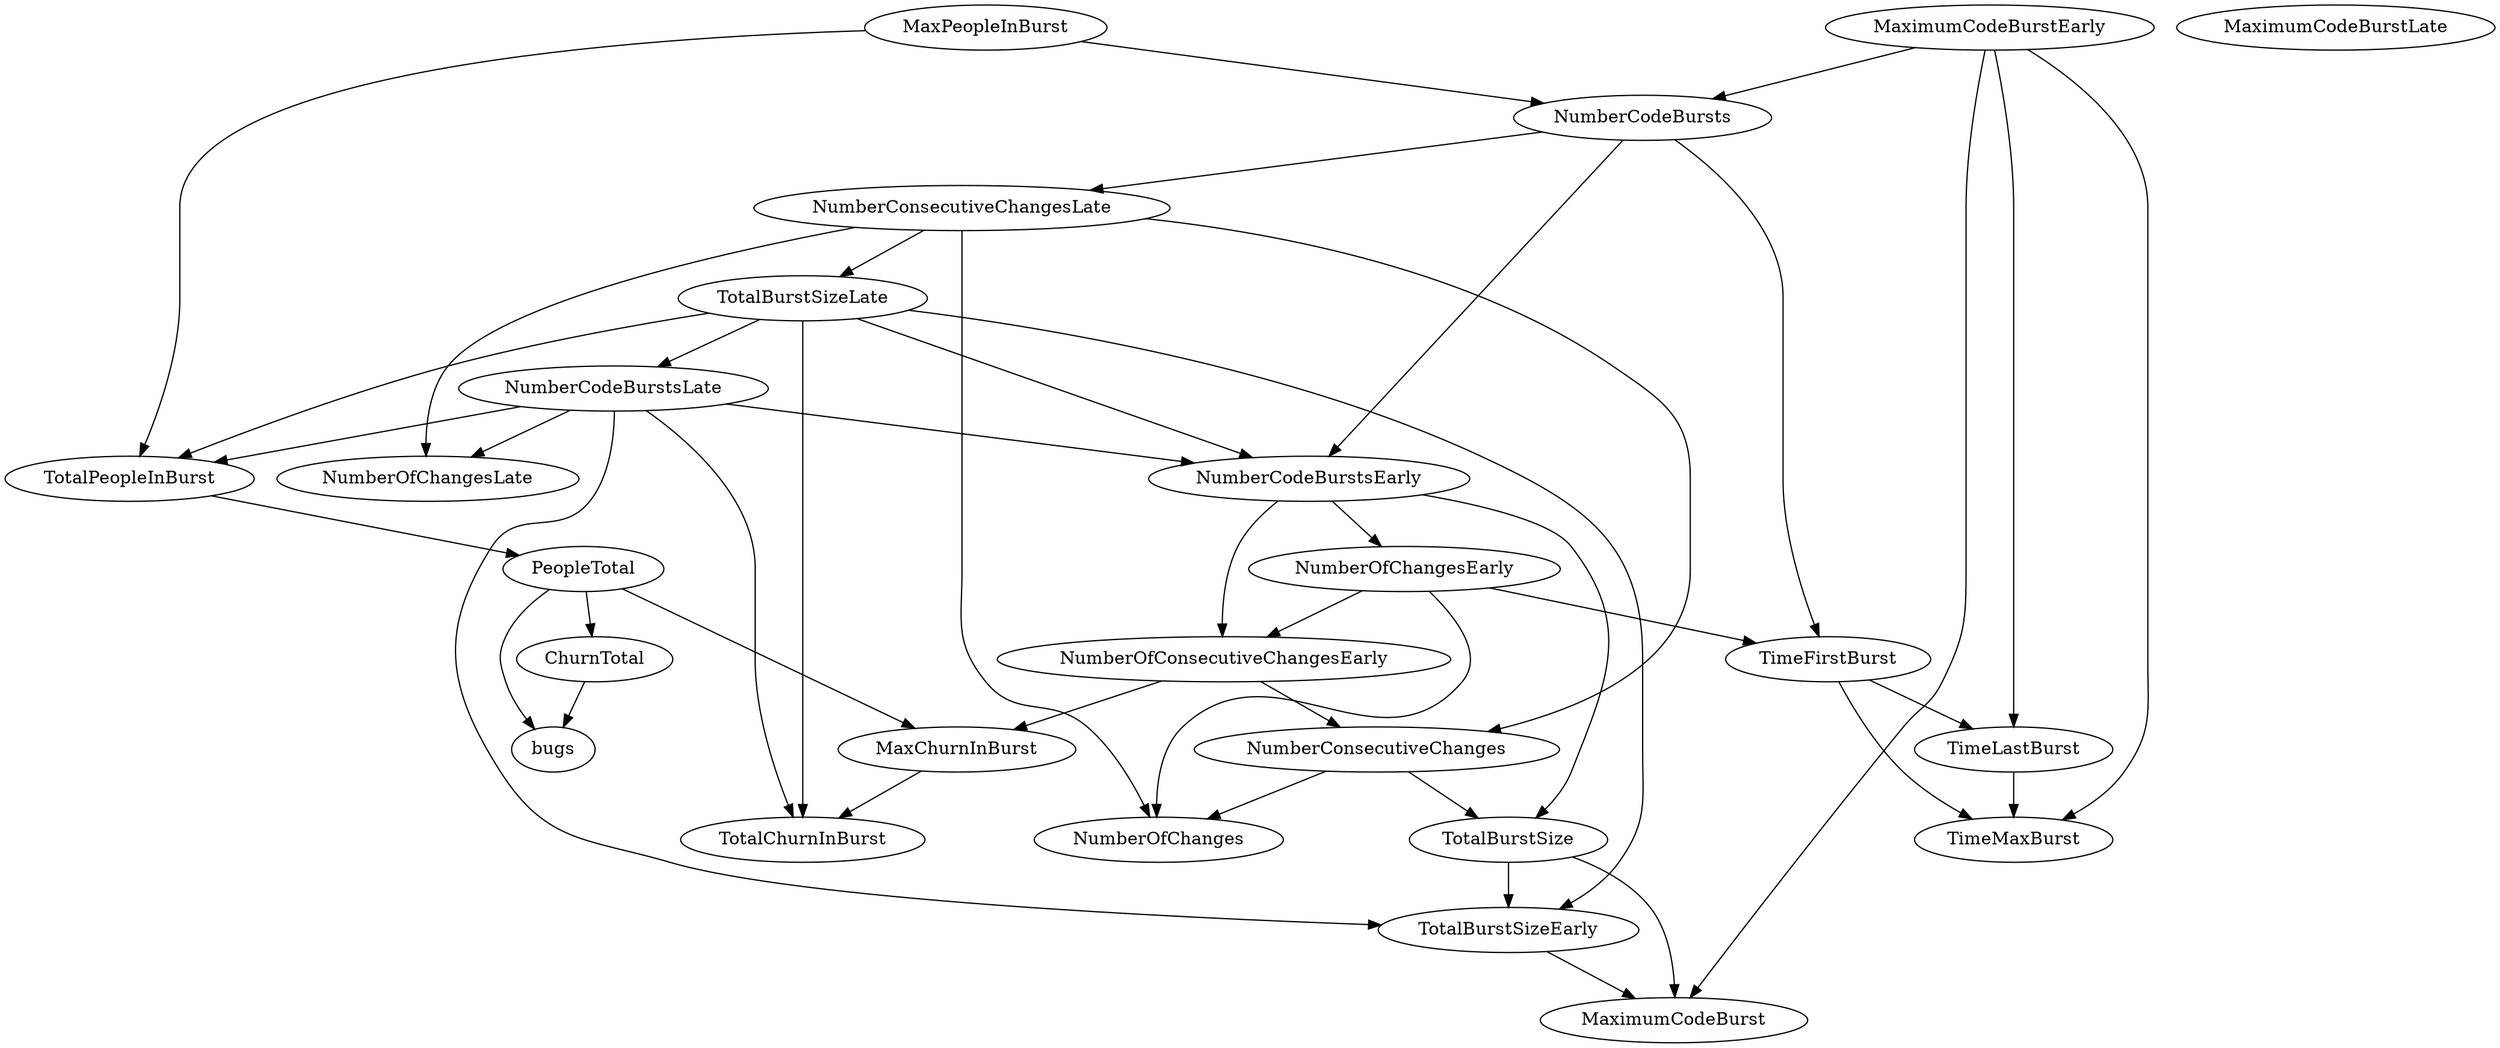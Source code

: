 digraph {
   TotalPeopleInBurst;
   MaximumCodeBurstLate;
   NumberOfChanges;
   MaxPeopleInBurst;
   TotalBurstSizeLate;
   NumberCodeBurstsLate;
   NumberOfChangesLate;
   NumberOfChangesEarly;
   MaxChurnInBurst;
   MaximumCodeBurstEarly;
   NumberCodeBurstsEarly;
   TimeFirstBurst;
   TotalChurnInBurst;
   ChurnTotal;
   MaximumCodeBurst;
   NumberOfConsecutiveChangesEarly;
   NumberConsecutiveChangesLate;
   TotalBurstSizeEarly;
   TotalBurstSize;
   TimeMaxBurst;
   NumberConsecutiveChanges;
   TimeLastBurst;
   NumberCodeBursts;
   PeopleTotal;
   bugs;
   TotalPeopleInBurst -> PeopleTotal;
   MaxPeopleInBurst -> TotalPeopleInBurst;
   MaxPeopleInBurst -> NumberCodeBursts;
   TotalBurstSizeLate -> TotalPeopleInBurst;
   TotalBurstSizeLate -> NumberCodeBurstsLate;
   TotalBurstSizeLate -> NumberCodeBurstsEarly;
   TotalBurstSizeLate -> TotalChurnInBurst;
   TotalBurstSizeLate -> TotalBurstSizeEarly;
   NumberCodeBurstsLate -> TotalPeopleInBurst;
   NumberCodeBurstsLate -> NumberOfChangesLate;
   NumberCodeBurstsLate -> NumberCodeBurstsEarly;
   NumberCodeBurstsLate -> TotalChurnInBurst;
   NumberCodeBurstsLate -> TotalBurstSizeEarly;
   NumberOfChangesEarly -> NumberOfChanges;
   NumberOfChangesEarly -> TimeFirstBurst;
   NumberOfChangesEarly -> NumberOfConsecutiveChangesEarly;
   MaxChurnInBurst -> TotalChurnInBurst;
   MaximumCodeBurstEarly -> MaximumCodeBurst;
   MaximumCodeBurstEarly -> TimeMaxBurst;
   MaximumCodeBurstEarly -> TimeLastBurst;
   MaximumCodeBurstEarly -> NumberCodeBursts;
   NumberCodeBurstsEarly -> NumberOfChangesEarly;
   NumberCodeBurstsEarly -> NumberOfConsecutiveChangesEarly;
   NumberCodeBurstsEarly -> TotalBurstSize;
   TimeFirstBurst -> TimeMaxBurst;
   TimeFirstBurst -> TimeLastBurst;
   ChurnTotal -> bugs;
   NumberOfConsecutiveChangesEarly -> MaxChurnInBurst;
   NumberOfConsecutiveChangesEarly -> NumberConsecutiveChanges;
   NumberConsecutiveChangesLate -> NumberOfChanges;
   NumberConsecutiveChangesLate -> TotalBurstSizeLate;
   NumberConsecutiveChangesLate -> NumberOfChangesLate;
   NumberConsecutiveChangesLate -> NumberConsecutiveChanges;
   TotalBurstSizeEarly -> MaximumCodeBurst;
   TotalBurstSize -> MaximumCodeBurst;
   TotalBurstSize -> TotalBurstSizeEarly;
   NumberConsecutiveChanges -> NumberOfChanges;
   NumberConsecutiveChanges -> TotalBurstSize;
   TimeLastBurst -> TimeMaxBurst;
   NumberCodeBursts -> NumberCodeBurstsEarly;
   NumberCodeBursts -> TimeFirstBurst;
   NumberCodeBursts -> NumberConsecutiveChangesLate;
   PeopleTotal -> MaxChurnInBurst;
   PeopleTotal -> ChurnTotal;
   PeopleTotal -> bugs;
}
